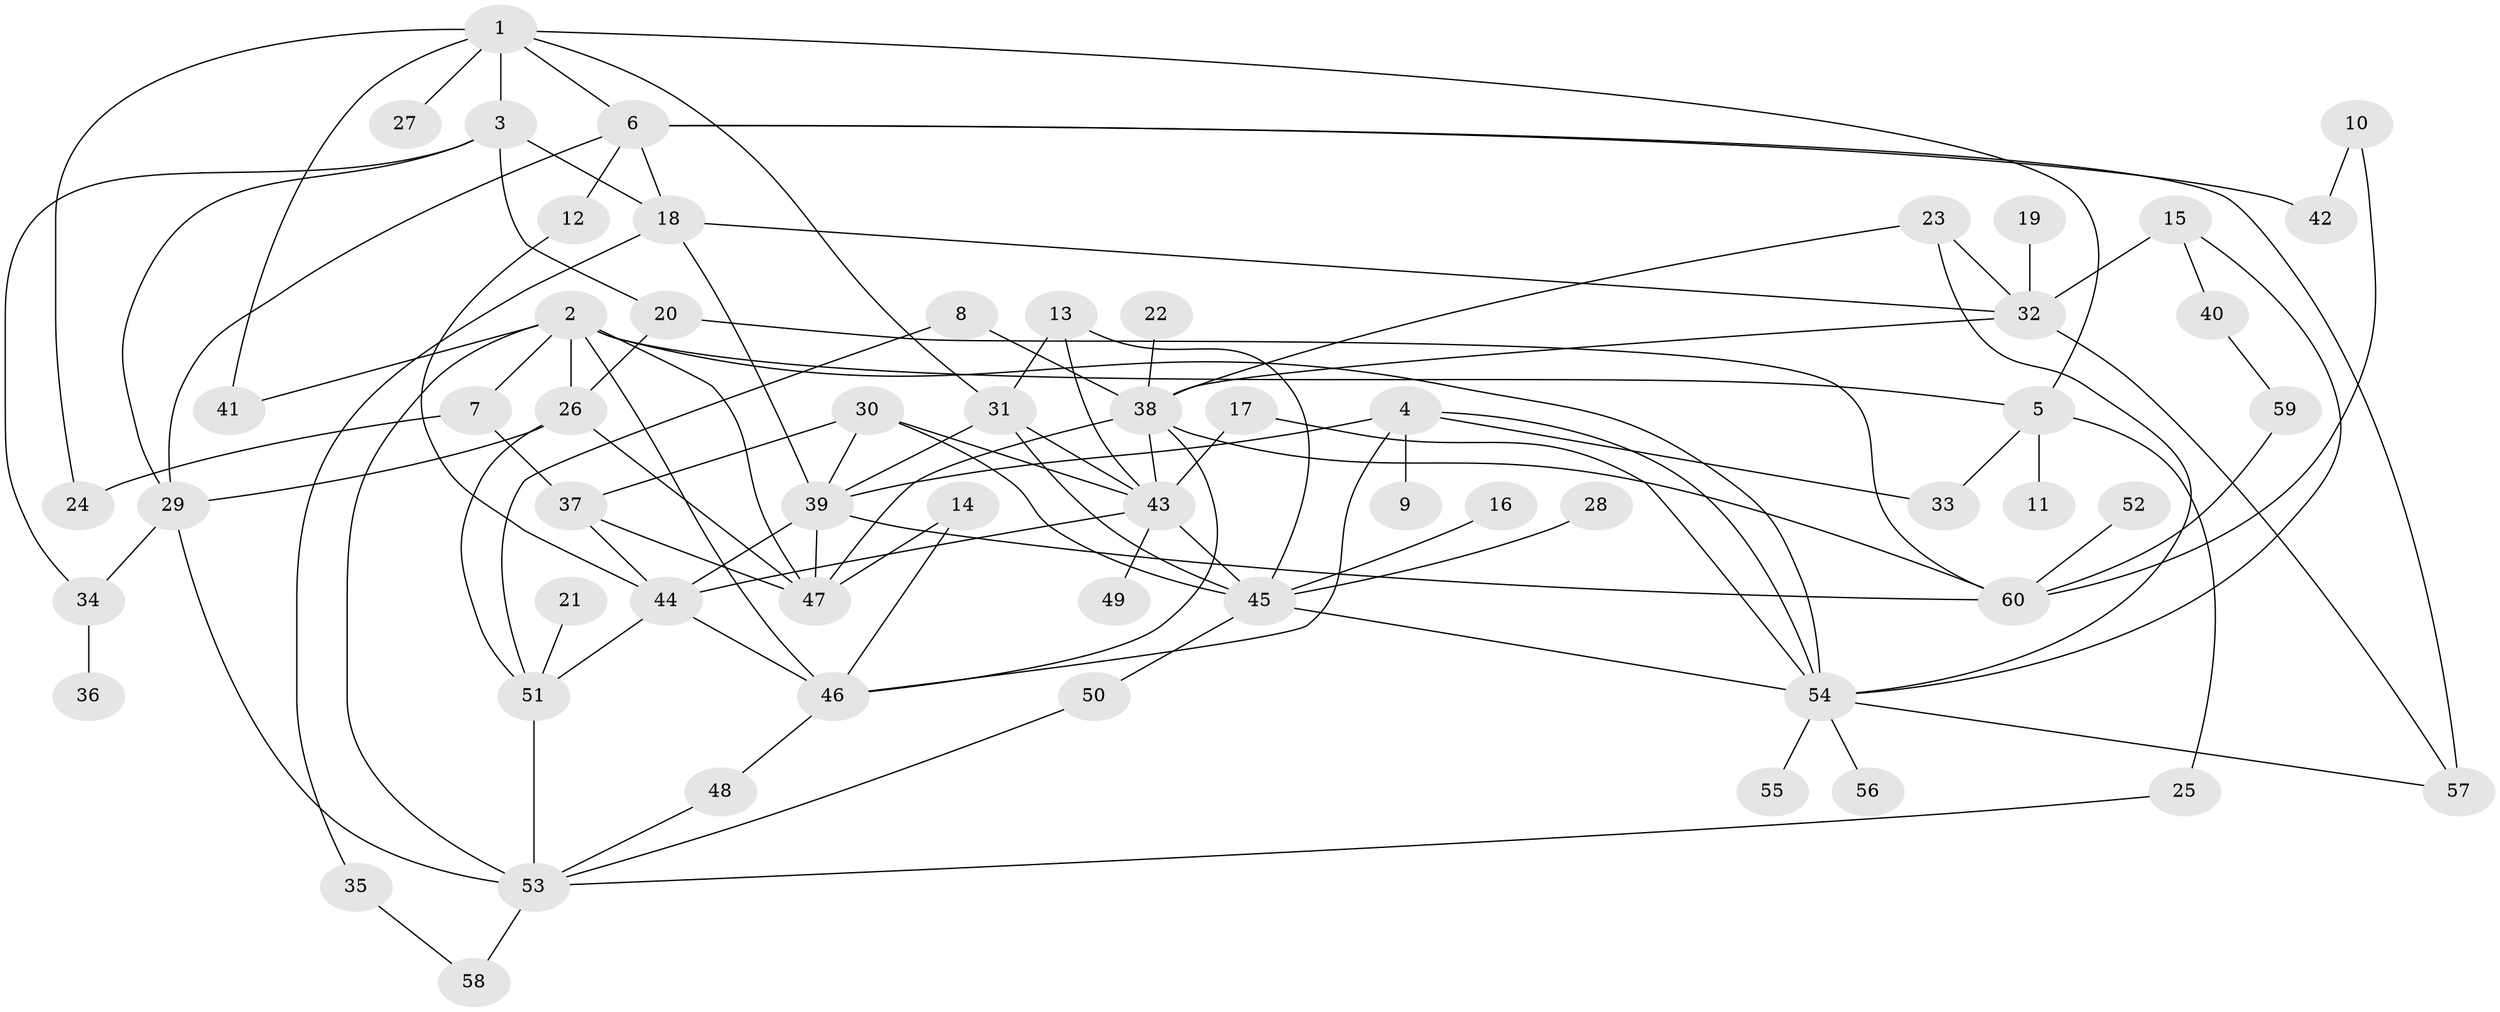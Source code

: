 // original degree distribution, {6: 0.06666666666666667, 8: 0.008333333333333333, 3: 0.18333333333333332, 1: 0.26666666666666666, 5: 0.05, 4: 0.16666666666666666, 7: 0.016666666666666666, 2: 0.24166666666666667}
// Generated by graph-tools (version 1.1) at 2025/49/03/09/25 03:49:20]
// undirected, 60 vertices, 106 edges
graph export_dot {
graph [start="1"]
  node [color=gray90,style=filled];
  1;
  2;
  3;
  4;
  5;
  6;
  7;
  8;
  9;
  10;
  11;
  12;
  13;
  14;
  15;
  16;
  17;
  18;
  19;
  20;
  21;
  22;
  23;
  24;
  25;
  26;
  27;
  28;
  29;
  30;
  31;
  32;
  33;
  34;
  35;
  36;
  37;
  38;
  39;
  40;
  41;
  42;
  43;
  44;
  45;
  46;
  47;
  48;
  49;
  50;
  51;
  52;
  53;
  54;
  55;
  56;
  57;
  58;
  59;
  60;
  1 -- 3 [weight=1.0];
  1 -- 5 [weight=1.0];
  1 -- 6 [weight=1.0];
  1 -- 24 [weight=1.0];
  1 -- 27 [weight=1.0];
  1 -- 31 [weight=1.0];
  1 -- 41 [weight=1.0];
  2 -- 5 [weight=1.0];
  2 -- 7 [weight=1.0];
  2 -- 26 [weight=1.0];
  2 -- 41 [weight=1.0];
  2 -- 46 [weight=1.0];
  2 -- 47 [weight=1.0];
  2 -- 53 [weight=1.0];
  2 -- 54 [weight=1.0];
  3 -- 18 [weight=1.0];
  3 -- 20 [weight=1.0];
  3 -- 29 [weight=1.0];
  3 -- 34 [weight=1.0];
  4 -- 9 [weight=1.0];
  4 -- 33 [weight=1.0];
  4 -- 39 [weight=1.0];
  4 -- 46 [weight=1.0];
  4 -- 54 [weight=1.0];
  5 -- 11 [weight=1.0];
  5 -- 25 [weight=1.0];
  5 -- 33 [weight=1.0];
  6 -- 12 [weight=1.0];
  6 -- 18 [weight=1.0];
  6 -- 29 [weight=1.0];
  6 -- 42 [weight=1.0];
  6 -- 57 [weight=1.0];
  7 -- 24 [weight=1.0];
  7 -- 37 [weight=1.0];
  8 -- 38 [weight=1.0];
  8 -- 51 [weight=1.0];
  10 -- 42 [weight=1.0];
  10 -- 60 [weight=1.0];
  12 -- 44 [weight=1.0];
  13 -- 31 [weight=1.0];
  13 -- 43 [weight=1.0];
  13 -- 45 [weight=1.0];
  14 -- 46 [weight=1.0];
  14 -- 47 [weight=1.0];
  15 -- 32 [weight=1.0];
  15 -- 40 [weight=1.0];
  15 -- 54 [weight=1.0];
  16 -- 45 [weight=1.0];
  17 -- 43 [weight=1.0];
  17 -- 54 [weight=1.0];
  18 -- 32 [weight=1.0];
  18 -- 35 [weight=1.0];
  18 -- 39 [weight=1.0];
  19 -- 32 [weight=1.0];
  20 -- 26 [weight=1.0];
  20 -- 60 [weight=1.0];
  21 -- 51 [weight=1.0];
  22 -- 38 [weight=1.0];
  23 -- 32 [weight=1.0];
  23 -- 38 [weight=1.0];
  23 -- 54 [weight=1.0];
  25 -- 53 [weight=1.0];
  26 -- 29 [weight=1.0];
  26 -- 47 [weight=1.0];
  26 -- 51 [weight=1.0];
  28 -- 45 [weight=1.0];
  29 -- 34 [weight=1.0];
  29 -- 53 [weight=1.0];
  30 -- 37 [weight=1.0];
  30 -- 39 [weight=2.0];
  30 -- 43 [weight=1.0];
  30 -- 45 [weight=1.0];
  31 -- 39 [weight=1.0];
  31 -- 43 [weight=1.0];
  31 -- 45 [weight=1.0];
  32 -- 38 [weight=1.0];
  32 -- 57 [weight=1.0];
  34 -- 36 [weight=1.0];
  35 -- 58 [weight=1.0];
  37 -- 44 [weight=1.0];
  37 -- 47 [weight=1.0];
  38 -- 43 [weight=1.0];
  38 -- 46 [weight=1.0];
  38 -- 47 [weight=1.0];
  38 -- 60 [weight=1.0];
  39 -- 44 [weight=2.0];
  39 -- 47 [weight=1.0];
  39 -- 60 [weight=1.0];
  40 -- 59 [weight=1.0];
  43 -- 44 [weight=1.0];
  43 -- 45 [weight=1.0];
  43 -- 49 [weight=1.0];
  44 -- 46 [weight=1.0];
  44 -- 51 [weight=1.0];
  45 -- 50 [weight=1.0];
  45 -- 54 [weight=1.0];
  46 -- 48 [weight=1.0];
  48 -- 53 [weight=1.0];
  50 -- 53 [weight=1.0];
  51 -- 53 [weight=1.0];
  52 -- 60 [weight=1.0];
  53 -- 58 [weight=1.0];
  54 -- 55 [weight=1.0];
  54 -- 56 [weight=1.0];
  54 -- 57 [weight=1.0];
  59 -- 60 [weight=1.0];
}
